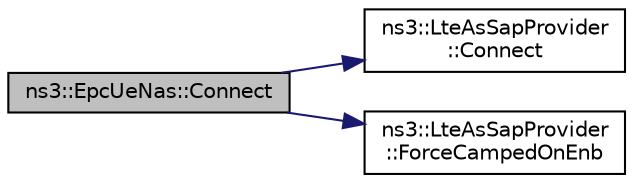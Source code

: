digraph "ns3::EpcUeNas::Connect"
{
 // LATEX_PDF_SIZE
  edge [fontname="Helvetica",fontsize="10",labelfontname="Helvetica",labelfontsize="10"];
  node [fontname="Helvetica",fontsize="10",shape=record];
  rankdir="LR";
  Node1 [label="ns3::EpcUeNas::Connect",height=0.2,width=0.4,color="black", fillcolor="grey75", style="filled", fontcolor="black",tooltip="Causes NAS to tell AS to camp to a specific cell and go to ACTIVE state."];
  Node1 -> Node2 [color="midnightblue",fontsize="10",style="solid",fontname="Helvetica"];
  Node2 [label="ns3::LteAsSapProvider\l::Connect",height=0.2,width=0.4,color="black", fillcolor="white", style="filled",URL="$classns3_1_1_lte_as_sap_provider.html#aaaa9d78bc191b89ba8afa323baca67b0",tooltip="Tell the RRC entity to enter Connected mode."];
  Node1 -> Node3 [color="midnightblue",fontsize="10",style="solid",fontname="Helvetica"];
  Node3 [label="ns3::LteAsSapProvider\l::ForceCampedOnEnb",height=0.2,width=0.4,color="black", fillcolor="white", style="filled",URL="$classns3_1_1_lte_as_sap_provider.html#a8489c67d00ff1a1cb70d22c723a95e5f",tooltip="Force the RRC entity to stay camped on a certain eNodeB."];
}
